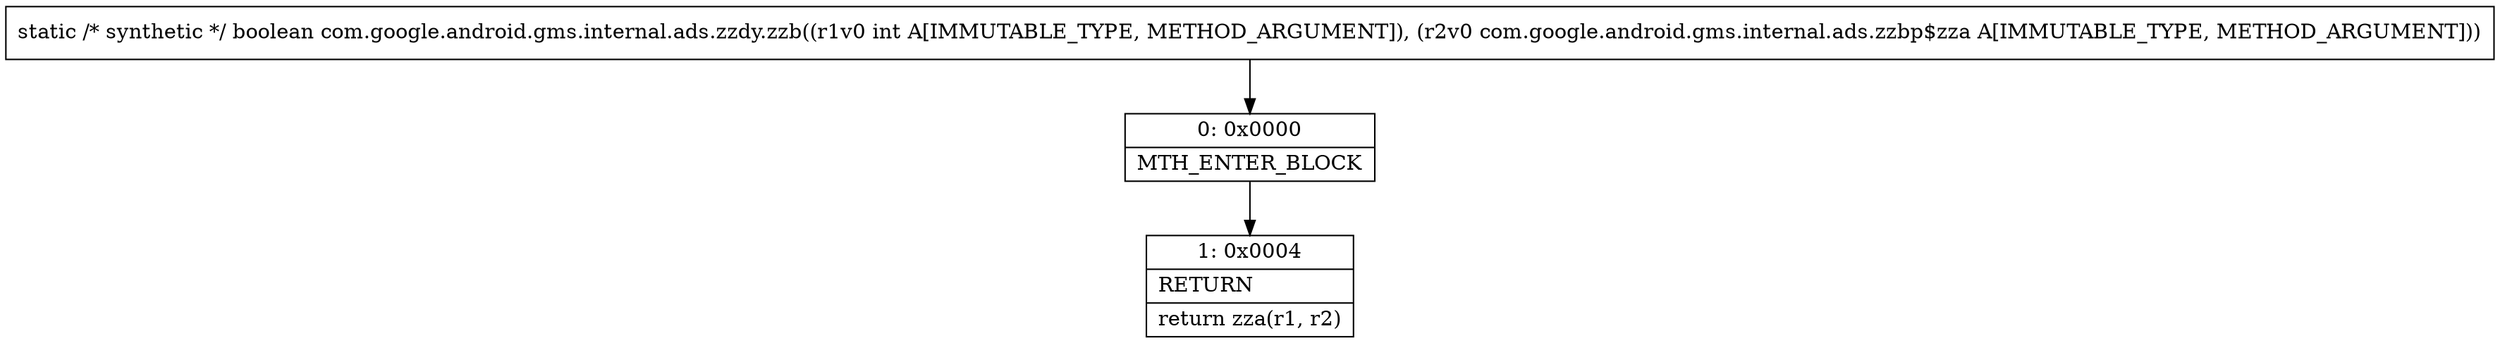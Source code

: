 digraph "CFG forcom.google.android.gms.internal.ads.zzdy.zzb(ILcom\/google\/android\/gms\/internal\/ads\/zzbp$zza;)Z" {
Node_0 [shape=record,label="{0\:\ 0x0000|MTH_ENTER_BLOCK\l}"];
Node_1 [shape=record,label="{1\:\ 0x0004|RETURN\l|return zza(r1, r2)\l}"];
MethodNode[shape=record,label="{static \/* synthetic *\/ boolean com.google.android.gms.internal.ads.zzdy.zzb((r1v0 int A[IMMUTABLE_TYPE, METHOD_ARGUMENT]), (r2v0 com.google.android.gms.internal.ads.zzbp$zza A[IMMUTABLE_TYPE, METHOD_ARGUMENT])) }"];
MethodNode -> Node_0;
Node_0 -> Node_1;
}

